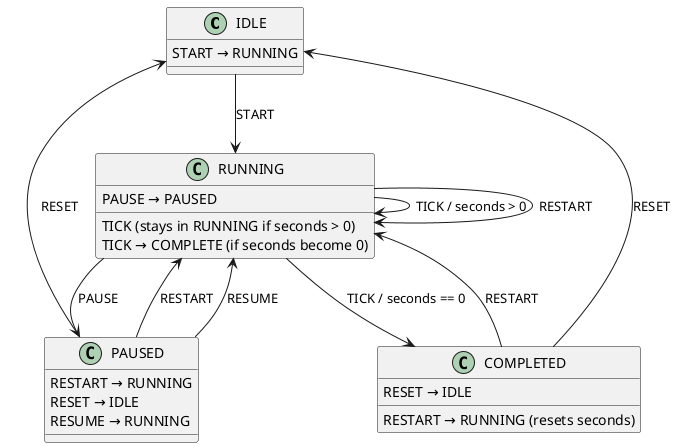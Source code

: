 @startuml
!define RECTANGLE class

RECTANGLE IDLE
RECTANGLE RUNNING
RECTANGLE PAUSED
RECTANGLE COMPLETED

IDLE : START → RUNNING
RUNNING : PAUSE → PAUSED
RUNNING : TICK (stays in RUNNING if seconds > 0)
RUNNING : TICK → COMPLETE (if seconds become 0)
PAUSED : RESTART → RUNNING
PAUSED : RESET → IDLE
PAUSED : RESUME → RUNNING
COMPLETED : RESET → IDLE
COMPLETED : RESTART → RUNNING (resets seconds)

IDLE --> RUNNING : START
RUNNING --> PAUSED : PAUSE
RUNNING --> RUNNING : TICK / seconds > 0
RUNNING --> COMPLETED : TICK / seconds == 0
RUNNING --> RUNNING : RESTART
PAUSED --> RUNNING : RESTART
PAUSED --> IDLE : RESET
PAUSED --> RUNNING : RESUME
COMPLETED --> IDLE : RESET
COMPLETED --> RUNNING : RESTART

@enduml
